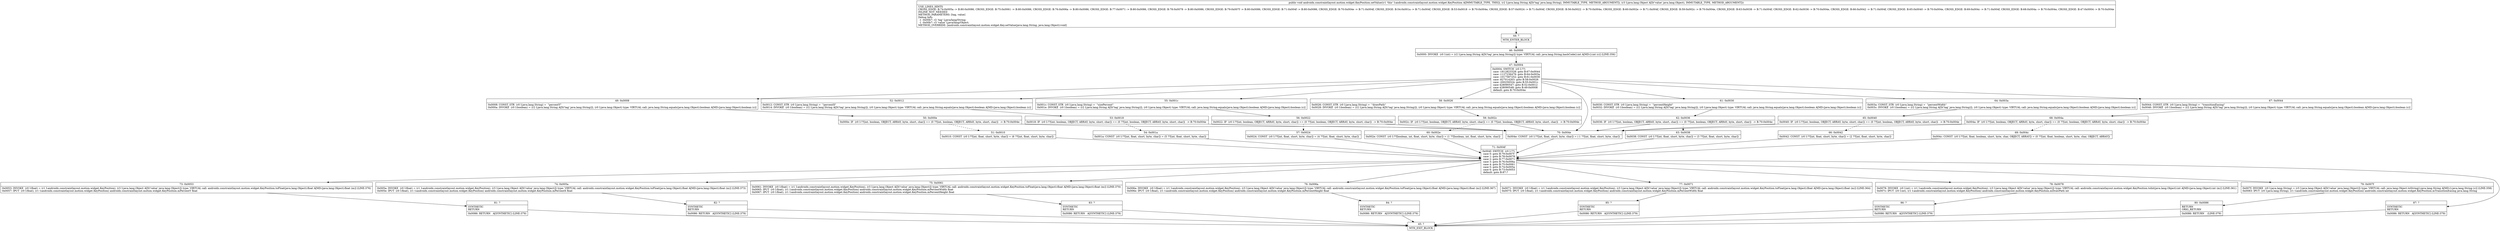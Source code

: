 digraph "CFG forandroidx.constraintlayout.motion.widget.KeyPosition.setValue(Ljava\/lang\/String;Ljava\/lang\/Object;)V" {
Node_44 [shape=record,label="{44\:\ ?|MTH_ENTER_BLOCK\l}"];
Node_46 [shape=record,label="{46\:\ 0x0000|0x0000: INVOKE  (r0 I:int) = (r2 I:java.lang.String A[D('tag' java.lang.String)]) type: VIRTUAL call: java.lang.String.hashCode():int A[MD:():int (c)] (LINE:356)\l}"];
Node_47 [shape=record,label="{47\:\ 0x0004|0x0004: SWITCH  (r0 I:??)\l case \-1812823328: goto B:67:0x0044\l case \-1127236479: goto B:64:0x003a\l case \-1017587252: goto B:61:0x0030\l case \-827014263: goto B:58:0x0026\l case \-200259324: goto B:55:0x001c\l case 428090547: goto B:52:0x0012\l case 428090548: goto B:49:0x0008\l default: goto B:70:0x004e \l}"];
Node_49 [shape=record,label="{49\:\ 0x0008|0x0008: CONST_STR  (r0 I:java.lang.String) =  \"percentY\" \l0x000a: INVOKE  (r0 I:boolean) = (r2 I:java.lang.String A[D('tag' java.lang.String)]), (r0 I:java.lang.Object) type: VIRTUAL call: java.lang.String.equals(java.lang.Object):boolean A[MD:(java.lang.Object):boolean (c)]\l}"];
Node_50 [shape=record,label="{50\:\ 0x000e|0x000e: IF  (r0 I:??[int, boolean, OBJECT, ARRAY, byte, short, char]) == (0 ??[int, boolean, OBJECT, ARRAY, byte, short, char])  \-\> B:70:0x004e \l}"];
Node_51 [shape=record,label="{51\:\ 0x0010|0x0010: CONST  (r0 I:??[int, float, short, byte, char]) = (6 ??[int, float, short, byte, char]) \l}"];
Node_71 [shape=record,label="{71\:\ 0x004f|0x004f: SWITCH  (r0 I:??)\l case 0: goto B:79:0x007f\l case 1: goto B:78:0x0078\l case 2: goto B:77:0x0071\l case 3: goto B:76:0x006a\l case 4: goto B:75:0x0061\l case 5: goto B:74:0x005a\l case 6: goto B:73:0x0053\l default: goto B:87:? \l}"];
Node_73 [shape=record,label="{73\:\ 0x0053|0x0053: INVOKE  (r0 I:float) = (r1 I:androidx.constraintlayout.motion.widget.KeyPosition), (r3 I:java.lang.Object A[D('value' java.lang.Object)]) type: VIRTUAL call: androidx.constraintlayout.motion.widget.KeyPosition.toFloat(java.lang.Object):float A[MD:(java.lang.Object):float (m)] (LINE:376)\l0x0057: IPUT  (r0 I:float), (r1 I:androidx.constraintlayout.motion.widget.KeyPosition) androidx.constraintlayout.motion.widget.KeyPosition.mPercentY float \l}"];
Node_81 [shape=record,label="{81\:\ ?|SYNTHETIC\lRETURN\l|0x0086: RETURN   A[SYNTHETIC] (LINE:379)\l}"];
Node_45 [shape=record,label="{45\:\ ?|MTH_EXIT_BLOCK\l}"];
Node_74 [shape=record,label="{74\:\ 0x005a|0x005a: INVOKE  (r0 I:float) = (r1 I:androidx.constraintlayout.motion.widget.KeyPosition), (r3 I:java.lang.Object A[D('value' java.lang.Object)]) type: VIRTUAL call: androidx.constraintlayout.motion.widget.KeyPosition.toFloat(java.lang.Object):float A[MD:(java.lang.Object):float (m)] (LINE:373)\l0x005e: IPUT  (r0 I:float), (r1 I:androidx.constraintlayout.motion.widget.KeyPosition) androidx.constraintlayout.motion.widget.KeyPosition.mPercentX float \l}"];
Node_82 [shape=record,label="{82\:\ ?|SYNTHETIC\lRETURN\l|0x0086: RETURN   A[SYNTHETIC] (LINE:379)\l}"];
Node_75 [shape=record,label="{75\:\ 0x0061|0x0061: INVOKE  (r0 I:float) = (r1 I:androidx.constraintlayout.motion.widget.KeyPosition), (r3 I:java.lang.Object A[D('value' java.lang.Object)]) type: VIRTUAL call: androidx.constraintlayout.motion.widget.KeyPosition.toFloat(java.lang.Object):float A[MD:(java.lang.Object):float (m)] (LINE:370)\l0x0065: IPUT  (r0 I:float), (r1 I:androidx.constraintlayout.motion.widget.KeyPosition) androidx.constraintlayout.motion.widget.KeyPosition.mPercentWidth float \l0x0067: IPUT  (r0 I:float), (r1 I:androidx.constraintlayout.motion.widget.KeyPosition) androidx.constraintlayout.motion.widget.KeyPosition.mPercentHeight float \l}"];
Node_83 [shape=record,label="{83\:\ ?|SYNTHETIC\lRETURN\l|0x0086: RETURN   A[SYNTHETIC] (LINE:379)\l}"];
Node_76 [shape=record,label="{76\:\ 0x006a|0x006a: INVOKE  (r0 I:float) = (r1 I:androidx.constraintlayout.motion.widget.KeyPosition), (r3 I:java.lang.Object A[D('value' java.lang.Object)]) type: VIRTUAL call: androidx.constraintlayout.motion.widget.KeyPosition.toFloat(java.lang.Object):float A[MD:(java.lang.Object):float (m)] (LINE:367)\l0x006e: IPUT  (r0 I:float), (r1 I:androidx.constraintlayout.motion.widget.KeyPosition) androidx.constraintlayout.motion.widget.KeyPosition.mPercentHeight float \l}"];
Node_84 [shape=record,label="{84\:\ ?|SYNTHETIC\lRETURN\l|0x0086: RETURN   A[SYNTHETIC] (LINE:379)\l}"];
Node_77 [shape=record,label="{77\:\ 0x0071|0x0071: INVOKE  (r0 I:float) = (r1 I:androidx.constraintlayout.motion.widget.KeyPosition), (r3 I:java.lang.Object A[D('value' java.lang.Object)]) type: VIRTUAL call: androidx.constraintlayout.motion.widget.KeyPosition.toFloat(java.lang.Object):float A[MD:(java.lang.Object):float (m)] (LINE:364)\l0x0075: IPUT  (r0 I:float), (r1 I:androidx.constraintlayout.motion.widget.KeyPosition) androidx.constraintlayout.motion.widget.KeyPosition.mPercentWidth float \l}"];
Node_85 [shape=record,label="{85\:\ ?|SYNTHETIC\lRETURN\l|0x0086: RETURN   A[SYNTHETIC] (LINE:379)\l}"];
Node_78 [shape=record,label="{78\:\ 0x0078|0x0078: INVOKE  (r0 I:int) = (r1 I:androidx.constraintlayout.motion.widget.KeyPosition), (r3 I:java.lang.Object A[D('value' java.lang.Object)]) type: VIRTUAL call: androidx.constraintlayout.motion.widget.KeyPosition.toInt(java.lang.Object):int A[MD:(java.lang.Object):int (m)] (LINE:361)\l0x007c: IPUT  (r0 I:int), (r1 I:androidx.constraintlayout.motion.widget.KeyPosition) androidx.constraintlayout.motion.widget.KeyPosition.mDrawPath int \l}"];
Node_86 [shape=record,label="{86\:\ ?|SYNTHETIC\lRETURN\l|0x0086: RETURN   A[SYNTHETIC] (LINE:379)\l}"];
Node_79 [shape=record,label="{79\:\ 0x007f|0x007f: INVOKE  (r0 I:java.lang.String) = (r3 I:java.lang.Object A[D('value' java.lang.Object)]) type: VIRTUAL call: java.lang.Object.toString():java.lang.String A[MD:():java.lang.String (c)] (LINE:358)\l0x0083: IPUT  (r0 I:java.lang.String), (r1 I:androidx.constraintlayout.motion.widget.KeyPosition) androidx.constraintlayout.motion.widget.KeyPosition.mTransitionEasing java.lang.String \l}"];
Node_80 [shape=record,label="{80\:\ 0x0086|RETURN\lORIG_RETURN\l|0x0086: RETURN    (LINE:379)\l}"];
Node_87 [shape=record,label="{87\:\ ?|SYNTHETIC\lRETURN\l|0x0086: RETURN   A[SYNTHETIC] (LINE:379)\l}"];
Node_52 [shape=record,label="{52\:\ 0x0012|0x0012: CONST_STR  (r0 I:java.lang.String) =  \"percentX\" \l0x0014: INVOKE  (r0 I:boolean) = (r2 I:java.lang.String A[D('tag' java.lang.String)]), (r0 I:java.lang.Object) type: VIRTUAL call: java.lang.String.equals(java.lang.Object):boolean A[MD:(java.lang.Object):boolean (c)]\l}"];
Node_53 [shape=record,label="{53\:\ 0x0018|0x0018: IF  (r0 I:??[int, boolean, OBJECT, ARRAY, byte, short, char]) == (0 ??[int, boolean, OBJECT, ARRAY, byte, short, char])  \-\> B:70:0x004e \l}"];
Node_54 [shape=record,label="{54\:\ 0x001a|0x001a: CONST  (r0 I:??[int, float, short, byte, char]) = (5 ??[int, float, short, byte, char]) \l}"];
Node_55 [shape=record,label="{55\:\ 0x001c|0x001c: CONST_STR  (r0 I:java.lang.String) =  \"sizePercent\" \l0x001e: INVOKE  (r0 I:boolean) = (r2 I:java.lang.String A[D('tag' java.lang.String)]), (r0 I:java.lang.Object) type: VIRTUAL call: java.lang.String.equals(java.lang.Object):boolean A[MD:(java.lang.Object):boolean (c)]\l}"];
Node_56 [shape=record,label="{56\:\ 0x0022|0x0022: IF  (r0 I:??[int, boolean, OBJECT, ARRAY, byte, short, char]) == (0 ??[int, boolean, OBJECT, ARRAY, byte, short, char])  \-\> B:70:0x004e \l}"];
Node_57 [shape=record,label="{57\:\ 0x0024|0x0024: CONST  (r0 I:??[int, float, short, byte, char]) = (4 ??[int, float, short, byte, char]) \l}"];
Node_58 [shape=record,label="{58\:\ 0x0026|0x0026: CONST_STR  (r0 I:java.lang.String) =  \"drawPath\" \l0x0028: INVOKE  (r0 I:boolean) = (r2 I:java.lang.String A[D('tag' java.lang.String)]), (r0 I:java.lang.Object) type: VIRTUAL call: java.lang.String.equals(java.lang.Object):boolean A[MD:(java.lang.Object):boolean (c)]\l}"];
Node_59 [shape=record,label="{59\:\ 0x002c|0x002c: IF  (r0 I:??[int, boolean, OBJECT, ARRAY, byte, short, char]) == (0 ??[int, boolean, OBJECT, ARRAY, byte, short, char])  \-\> B:70:0x004e \l}"];
Node_60 [shape=record,label="{60\:\ 0x002e|0x002e: CONST  (r0 I:??[boolean, int, float, short, byte, char]) = (1 ??[boolean, int, float, short, byte, char]) \l}"];
Node_61 [shape=record,label="{61\:\ 0x0030|0x0030: CONST_STR  (r0 I:java.lang.String) =  \"percentHeight\" \l0x0032: INVOKE  (r0 I:boolean) = (r2 I:java.lang.String A[D('tag' java.lang.String)]), (r0 I:java.lang.Object) type: VIRTUAL call: java.lang.String.equals(java.lang.Object):boolean A[MD:(java.lang.Object):boolean (c)]\l}"];
Node_62 [shape=record,label="{62\:\ 0x0036|0x0036: IF  (r0 I:??[int, boolean, OBJECT, ARRAY, byte, short, char]) == (0 ??[int, boolean, OBJECT, ARRAY, byte, short, char])  \-\> B:70:0x004e \l}"];
Node_63 [shape=record,label="{63\:\ 0x0038|0x0038: CONST  (r0 I:??[int, float, short, byte, char]) = (3 ??[int, float, short, byte, char]) \l}"];
Node_64 [shape=record,label="{64\:\ 0x003a|0x003a: CONST_STR  (r0 I:java.lang.String) =  \"percentWidth\" \l0x003c: INVOKE  (r0 I:boolean) = (r2 I:java.lang.String A[D('tag' java.lang.String)]), (r0 I:java.lang.Object) type: VIRTUAL call: java.lang.String.equals(java.lang.Object):boolean A[MD:(java.lang.Object):boolean (c)]\l}"];
Node_65 [shape=record,label="{65\:\ 0x0040|0x0040: IF  (r0 I:??[int, boolean, OBJECT, ARRAY, byte, short, char]) == (0 ??[int, boolean, OBJECT, ARRAY, byte, short, char])  \-\> B:70:0x004e \l}"];
Node_66 [shape=record,label="{66\:\ 0x0042|0x0042: CONST  (r0 I:??[int, float, short, byte, char]) = (2 ??[int, float, short, byte, char]) \l}"];
Node_67 [shape=record,label="{67\:\ 0x0044|0x0044: CONST_STR  (r0 I:java.lang.String) =  \"transitionEasing\" \l0x0046: INVOKE  (r0 I:boolean) = (r2 I:java.lang.String A[D('tag' java.lang.String)]), (r0 I:java.lang.Object) type: VIRTUAL call: java.lang.String.equals(java.lang.Object):boolean A[MD:(java.lang.Object):boolean (c)]\l}"];
Node_68 [shape=record,label="{68\:\ 0x004a|0x004a: IF  (r0 I:??[int, boolean, OBJECT, ARRAY, byte, short, char]) == (0 ??[int, boolean, OBJECT, ARRAY, byte, short, char])  \-\> B:70:0x004e \l}"];
Node_69 [shape=record,label="{69\:\ 0x004c|0x004c: CONST  (r0 I:??[int, float, boolean, short, byte, char, OBJECT, ARRAY]) = (0 ??[int, float, boolean, short, byte, char, OBJECT, ARRAY]) \l}"];
Node_70 [shape=record,label="{70\:\ 0x004e|0x004e: CONST  (r0 I:??[int, float, short, byte, char]) = (\-1 ??[int, float, short, byte, char]) \l}"];
MethodNode[shape=record,label="{public void androidx.constraintlayout.motion.widget.KeyPosition.setValue((r1 'this' I:androidx.constraintlayout.motion.widget.KeyPosition A[IMMUTABLE_TYPE, THIS]), (r2 I:java.lang.String A[D('tag' java.lang.String), IMMUTABLE_TYPE, METHOD_ARGUMENT]), (r3 I:java.lang.Object A[D('value' java.lang.Object), IMMUTABLE_TYPE, METHOD_ARGUMENT]))  | USE_LINES_HINTS\lCROSS_EDGE: B:74:0x005a \-\> B:80:0x0086, CROSS_EDGE: B:75:0x0061 \-\> B:80:0x0086, CROSS_EDGE: B:76:0x006a \-\> B:80:0x0086, CROSS_EDGE: B:77:0x0071 \-\> B:80:0x0086, CROSS_EDGE: B:78:0x0078 \-\> B:80:0x0086, CROSS_EDGE: B:79:0x007f \-\> B:80:0x0086, CROSS_EDGE: B:71:0x004f \-\> B:80:0x0086, CROSS_EDGE: B:70:0x004e \-\> B:71:0x004f, CROSS_EDGE: B:54:0x001a \-\> B:71:0x004f, CROSS_EDGE: B:53:0x0018 \-\> B:70:0x004e, CROSS_EDGE: B:57:0x0024 \-\> B:71:0x004f, CROSS_EDGE: B:56:0x0022 \-\> B:70:0x004e, CROSS_EDGE: B:60:0x002e \-\> B:71:0x004f, CROSS_EDGE: B:59:0x002c \-\> B:70:0x004e, CROSS_EDGE: B:63:0x0038 \-\> B:71:0x004f, CROSS_EDGE: B:62:0x0036 \-\> B:70:0x004e, CROSS_EDGE: B:66:0x0042 \-\> B:71:0x004f, CROSS_EDGE: B:65:0x0040 \-\> B:70:0x004e, CROSS_EDGE: B:69:0x004c \-\> B:71:0x004f, CROSS_EDGE: B:68:0x004a \-\> B:70:0x004e, CROSS_EDGE: B:47:0x0004 \-\> B:70:0x004e\lINLINE_NOT_NEEDED\lMETHOD_PARAMETERS: [tag, value]\lDebug Info:\l  \-1 \-0x00b7: r2 'tag' Ljava\/lang\/String;\l  \-1 \-0x00b7: r3 'value' Ljava\/lang\/Object;\lMETHOD_OVERRIDE: [androidx.constraintlayout.motion.widget.Key.setValue(java.lang.String, java.lang.Object):void]\l}"];
MethodNode -> Node_44;Node_44 -> Node_46;
Node_46 -> Node_47;
Node_47 -> Node_49;
Node_47 -> Node_52;
Node_47 -> Node_55;
Node_47 -> Node_58;
Node_47 -> Node_61;
Node_47 -> Node_64;
Node_47 -> Node_67;
Node_47 -> Node_70;
Node_49 -> Node_50;
Node_50 -> Node_51[style=dashed];
Node_50 -> Node_70;
Node_51 -> Node_71;
Node_71 -> Node_73;
Node_71 -> Node_74;
Node_71 -> Node_75;
Node_71 -> Node_76;
Node_71 -> Node_77;
Node_71 -> Node_78;
Node_71 -> Node_79;
Node_71 -> Node_87;
Node_73 -> Node_81;
Node_81 -> Node_45;
Node_74 -> Node_82;
Node_82 -> Node_45;
Node_75 -> Node_83;
Node_83 -> Node_45;
Node_76 -> Node_84;
Node_84 -> Node_45;
Node_77 -> Node_85;
Node_85 -> Node_45;
Node_78 -> Node_86;
Node_86 -> Node_45;
Node_79 -> Node_80;
Node_80 -> Node_45;
Node_87 -> Node_45;
Node_52 -> Node_53;
Node_53 -> Node_54[style=dashed];
Node_53 -> Node_70;
Node_54 -> Node_71;
Node_55 -> Node_56;
Node_56 -> Node_57[style=dashed];
Node_56 -> Node_70;
Node_57 -> Node_71;
Node_58 -> Node_59;
Node_59 -> Node_60[style=dashed];
Node_59 -> Node_70;
Node_60 -> Node_71;
Node_61 -> Node_62;
Node_62 -> Node_63[style=dashed];
Node_62 -> Node_70;
Node_63 -> Node_71;
Node_64 -> Node_65;
Node_65 -> Node_66[style=dashed];
Node_65 -> Node_70;
Node_66 -> Node_71;
Node_67 -> Node_68;
Node_68 -> Node_69[style=dashed];
Node_68 -> Node_70;
Node_69 -> Node_71;
Node_70 -> Node_71;
}

